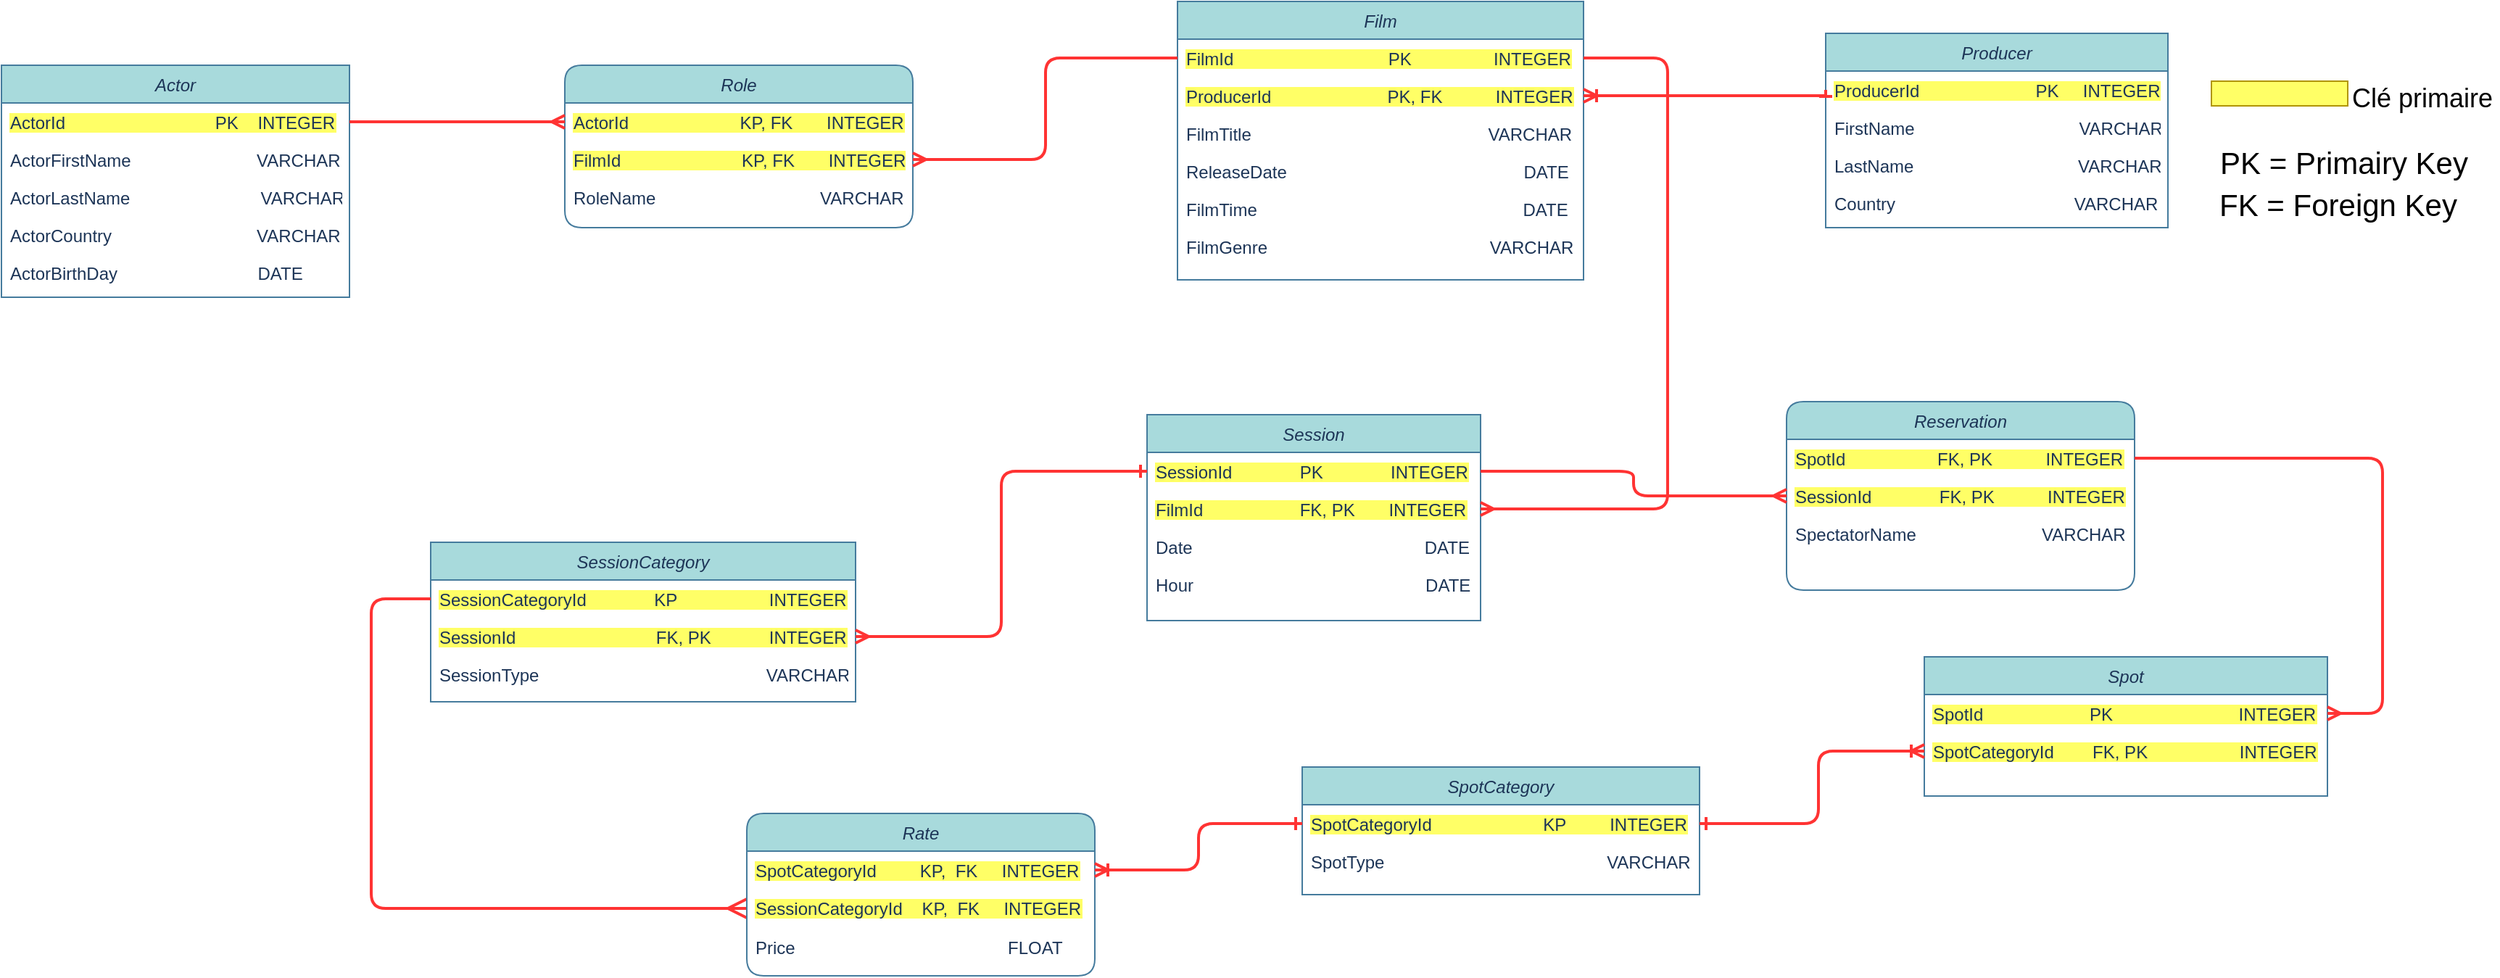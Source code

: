 <mxfile>
    <diagram id="C5RBs43oDa-KdzZeNtuy" name="Page-1">
        <mxGraphModel dx="2806" dy="636" grid="0" gridSize="10" guides="1" tooltips="1" connect="1" arrows="1" fold="1" page="0" pageScale="1" pageWidth="827" pageHeight="1169" background="#ffffff" math="0" shadow="0">
            <root>
                <mxCell id="WIyWlLk6GJQsqaUBKTNV-0"/>
                <mxCell id="WIyWlLk6GJQsqaUBKTNV-1" parent="WIyWlLk6GJQsqaUBKTNV-0"/>
                <mxCell id="zkfFHV4jXpPFQw0GAbJ--0" value="Actor" style="swimlane;fontStyle=2;align=center;verticalAlign=top;childLayout=stackLayout;horizontal=1;startSize=26;horizontalStack=0;resizeParent=1;resizeLast=0;collapsible=1;marginBottom=0;rounded=0;shadow=0;strokeWidth=1;fillColor=#A8DADC;strokeColor=#457B9D;fontColor=#1D3557;" parent="WIyWlLk6GJQsqaUBKTNV-1" vertex="1">
                    <mxGeometry x="-812" y="86" width="240" height="160" as="geometry">
                        <mxRectangle x="230" y="140" width="160" height="26" as="alternateBounds"/>
                    </mxGeometry>
                </mxCell>
                <mxCell id="zkfFHV4jXpPFQw0GAbJ--1" value="ActorId                               PK    INTEGER" style="text;align=left;verticalAlign=top;spacingLeft=4;spacingRight=4;overflow=hidden;rotatable=0;points=[[0,0.5],[1,0.5]];portConstraint=eastwest;fontColor=#1D3557;labelBackgroundColor=#FFFF66;" parent="zkfFHV4jXpPFQw0GAbJ--0" vertex="1">
                    <mxGeometry y="26" width="240" height="26" as="geometry"/>
                </mxCell>
                <mxCell id="zkfFHV4jXpPFQw0GAbJ--2" value="ActorFirstName                          VARCHAR        " style="text;align=left;verticalAlign=top;spacingLeft=4;spacingRight=4;overflow=hidden;rotatable=0;points=[[0,0.5],[1,0.5]];portConstraint=eastwest;rounded=0;shadow=0;html=0;fontColor=#1D3557;" parent="zkfFHV4jXpPFQw0GAbJ--0" vertex="1">
                    <mxGeometry y="52" width="240" height="26" as="geometry"/>
                </mxCell>
                <mxCell id="zkfFHV4jXpPFQw0GAbJ--3" value="ActorLastName                           VARCHAR&#10;    " style="text;align=left;verticalAlign=top;spacingLeft=4;spacingRight=4;overflow=hidden;rotatable=0;points=[[0,0.5],[1,0.5]];portConstraint=eastwest;rounded=0;shadow=0;html=0;fontColor=#1D3557;" parent="zkfFHV4jXpPFQw0GAbJ--0" vertex="1">
                    <mxGeometry y="78" width="240" height="26" as="geometry"/>
                </mxCell>
                <mxCell id="34" value="ActorCountry                              VARCHAR&#10;    " style="text;align=left;verticalAlign=top;spacingLeft=4;spacingRight=4;overflow=hidden;rotatable=0;points=[[0,0.5],[1,0.5]];portConstraint=eastwest;rounded=0;shadow=0;html=0;fontColor=#1D3557;" parent="zkfFHV4jXpPFQw0GAbJ--0" vertex="1">
                    <mxGeometry y="104" width="240" height="26" as="geometry"/>
                </mxCell>
                <mxCell id="33" value="ActorBirthDay                             DATE&#10;    " style="text;align=left;verticalAlign=top;spacingLeft=4;spacingRight=4;overflow=hidden;rotatable=0;points=[[0,0.5],[1,0.5]];portConstraint=eastwest;rounded=0;shadow=0;html=0;fontColor=#1D3557;" parent="zkfFHV4jXpPFQw0GAbJ--0" vertex="1">
                    <mxGeometry y="130" width="240" height="26" as="geometry"/>
                </mxCell>
                <mxCell id="m7i6g0grJaD8s1bZtLf1-5" value="Film" style="swimlane;fontStyle=2;align=center;verticalAlign=top;childLayout=stackLayout;horizontal=1;startSize=26;horizontalStack=0;resizeParent=1;resizeLast=0;collapsible=1;marginBottom=0;rounded=0;shadow=0;strokeWidth=1;fillColor=#A8DADC;strokeColor=#457B9D;fontColor=#1D3557;" parent="WIyWlLk6GJQsqaUBKTNV-1" vertex="1">
                    <mxGeometry x="-1" y="42" width="280" height="192" as="geometry">
                        <mxRectangle x="230" y="140" width="160" height="26" as="alternateBounds"/>
                    </mxGeometry>
                </mxCell>
                <mxCell id="m7i6g0grJaD8s1bZtLf1-6" value="FilmId                                PK                 INTEGER" style="text;align=left;verticalAlign=top;spacingLeft=4;spacingRight=4;overflow=hidden;rotatable=0;points=[[0,0.5],[1,0.5]];portConstraint=eastwest;fontColor=#1D3557;labelBackgroundColor=#FFFF66;" parent="m7i6g0grJaD8s1bZtLf1-5" vertex="1">
                    <mxGeometry y="26" width="280" height="26" as="geometry"/>
                </mxCell>
                <mxCell id="84" value="ProducerId                        PK, FK           INTEGER" style="text;align=left;verticalAlign=top;spacingLeft=4;spacingRight=4;overflow=hidden;rotatable=0;points=[[0,0.5],[1,0.5]];portConstraint=eastwest;fontColor=#1D3557;labelBackgroundColor=#FFFF66;" parent="m7i6g0grJaD8s1bZtLf1-5" vertex="1">
                    <mxGeometry y="52" width="280" height="26" as="geometry"/>
                </mxCell>
                <mxCell id="m7i6g0grJaD8s1bZtLf1-7" value="FilmTitle                                                 VARCHAR        " style="text;align=left;verticalAlign=top;spacingLeft=4;spacingRight=4;overflow=hidden;rotatable=0;points=[[0,0.5],[1,0.5]];portConstraint=eastwest;rounded=0;shadow=0;html=0;fontColor=#1D3557;" parent="m7i6g0grJaD8s1bZtLf1-5" vertex="1">
                    <mxGeometry y="78" width="280" height="26" as="geometry"/>
                </mxCell>
                <mxCell id="m7i6g0grJaD8s1bZtLf1-8" value="ReleaseDate                                                 DATE&#10;    " style="text;align=left;verticalAlign=top;spacingLeft=4;spacingRight=4;overflow=hidden;rotatable=0;points=[[0,0.5],[1,0.5]];portConstraint=eastwest;rounded=0;shadow=0;html=0;fontColor=#1D3557;" parent="m7i6g0grJaD8s1bZtLf1-5" vertex="1">
                    <mxGeometry y="104" width="280" height="26" as="geometry"/>
                </mxCell>
                <mxCell id="27" value="FilmTime                                                       DATE&#10;    " style="text;align=left;verticalAlign=top;spacingLeft=4;spacingRight=4;overflow=hidden;rotatable=0;points=[[0,0.5],[1,0.5]];portConstraint=eastwest;rounded=0;shadow=0;html=0;fontColor=#1D3557;" parent="m7i6g0grJaD8s1bZtLf1-5" vertex="1">
                    <mxGeometry y="130" width="280" height="26" as="geometry"/>
                </mxCell>
                <mxCell id="102" value="FilmGenre                                              VARCHAR&#10;    " style="text;align=left;verticalAlign=top;spacingLeft=4;spacingRight=4;overflow=hidden;rotatable=0;points=[[0,0.5],[1,0.5]];portConstraint=eastwest;rounded=0;shadow=0;html=0;fontColor=#1D3557;" parent="m7i6g0grJaD8s1bZtLf1-5" vertex="1">
                    <mxGeometry y="156" width="280" height="31" as="geometry"/>
                </mxCell>
                <mxCell id="m7i6g0grJaD8s1bZtLf1-12" value="Producer" style="swimlane;fontStyle=2;align=center;verticalAlign=top;childLayout=stackLayout;horizontal=1;startSize=26;horizontalStack=0;resizeParent=1;resizeLast=0;collapsible=1;marginBottom=0;rounded=0;shadow=0;strokeWidth=1;fillColor=#A8DADC;strokeColor=#457B9D;fontColor=#1D3557;" parent="WIyWlLk6GJQsqaUBKTNV-1" vertex="1">
                    <mxGeometry x="446" y="64" width="236" height="134" as="geometry">
                        <mxRectangle x="230" y="140" width="160" height="26" as="alternateBounds"/>
                    </mxGeometry>
                </mxCell>
                <mxCell id="m7i6g0grJaD8s1bZtLf1-13" value="ProducerId                        PK     INTEGER" style="text;align=left;verticalAlign=top;spacingLeft=4;spacingRight=4;overflow=hidden;rotatable=0;points=[[0,0.5],[1,0.5]];portConstraint=eastwest;fontColor=#1D3557;labelBackgroundColor=#FFFF66;" parent="m7i6g0grJaD8s1bZtLf1-12" vertex="1">
                    <mxGeometry y="26" width="236" height="26" as="geometry"/>
                </mxCell>
                <mxCell id="m7i6g0grJaD8s1bZtLf1-14" value="FirstName                                  VARCHAR" style="text;align=left;verticalAlign=top;spacingLeft=4;spacingRight=4;overflow=hidden;rotatable=0;points=[[0,0.5],[1,0.5]];portConstraint=eastwest;rounded=0;shadow=0;html=0;fontColor=#1D3557;" parent="m7i6g0grJaD8s1bZtLf1-12" vertex="1">
                    <mxGeometry y="52" width="236" height="26" as="geometry"/>
                </mxCell>
                <mxCell id="m7i6g0grJaD8s1bZtLf1-15" value="LastName                                  VARCHAR&#10;    " style="text;align=left;verticalAlign=top;spacingLeft=4;spacingRight=4;overflow=hidden;rotatable=0;points=[[0,0.5],[1,0.5]];portConstraint=eastwest;rounded=0;shadow=0;html=0;fontColor=#1D3557;" parent="m7i6g0grJaD8s1bZtLf1-12" vertex="1">
                    <mxGeometry y="78" width="236" height="26" as="geometry"/>
                </mxCell>
                <mxCell id="31" value="Country                                     VARCHAR&#10;    " style="text;align=left;verticalAlign=top;spacingLeft=4;spacingRight=4;overflow=hidden;rotatable=0;points=[[0,0.5],[1,0.5]];portConstraint=eastwest;rounded=0;shadow=0;html=0;fontColor=#1D3557;" parent="m7i6g0grJaD8s1bZtLf1-12" vertex="1">
                    <mxGeometry y="104" width="236" height="26" as="geometry"/>
                </mxCell>
                <mxCell id="m7i6g0grJaD8s1bZtLf1-20" value="" style="endArrow=ERoneToMany;endFill=0;shadow=0;strokeWidth=2;rounded=0;edgeStyle=elbowEdgeStyle;elbow=vertical;exitX=0;exitY=0.5;exitDx=0;exitDy=0;fontColor=#1D3557;labelBackgroundColor=#F1FAEE;entryX=1;entryY=0.5;entryDx=0;entryDy=0;strokeColor=#FF3333;startArrow=ERone;startFill=0;" parent="WIyWlLk6GJQsqaUBKTNV-1" source="m7i6g0grJaD8s1bZtLf1-13" target="84" edge="1">
                    <mxGeometry width="160" relative="1" as="geometry">
                        <mxPoint x="390" y="110" as="sourcePoint"/>
                        <mxPoint x="298" y="103" as="targetPoint"/>
                        <Array as="points">
                            <mxPoint x="364" y="107"/>
                            <mxPoint x="280" y="114.5"/>
                        </Array>
                    </mxGeometry>
                </mxCell>
                <mxCell id="m7i6g0grJaD8s1bZtLf1-30" value="" style="edgeStyle=orthogonalEdgeStyle;rounded=0;orthogonalLoop=1;jettySize=auto;html=1;exitX=0.5;exitY=0;exitDx=0;exitDy=0;entryX=0.5;entryY=0;entryDx=0;entryDy=0;strokeColor=#457B9D;fontColor=#1D3557;labelBackgroundColor=#F1FAEE;" parent="WIyWlLk6GJQsqaUBKTNV-1" source="m7i6g0grJaD8s1bZtLf1-23" target="m7i6g0grJaD8s1bZtLf1-23" edge="1">
                    <mxGeometry relative="1" as="geometry"/>
                </mxCell>
                <mxCell id="m7i6g0grJaD8s1bZtLf1-23" value="Session" style="swimlane;fontStyle=2;align=center;verticalAlign=top;childLayout=stackLayout;horizontal=1;startSize=26;horizontalStack=0;resizeParent=1;resizeLast=0;collapsible=1;marginBottom=0;rounded=0;shadow=0;strokeWidth=1;fillColor=#A8DADC;strokeColor=#457B9D;fontColor=#1D3557;" parent="WIyWlLk6GJQsqaUBKTNV-1" vertex="1">
                    <mxGeometry x="-22" y="327" width="230" height="142" as="geometry">
                        <mxRectangle x="230" y="140" width="160" height="26" as="alternateBounds"/>
                    </mxGeometry>
                </mxCell>
                <mxCell id="m7i6g0grJaD8s1bZtLf1-24" value="SessionId              PK              INTEGER" style="text;align=left;verticalAlign=top;spacingLeft=4;spacingRight=4;overflow=hidden;rotatable=0;points=[[0,0.5],[1,0.5]];portConstraint=eastwest;fontColor=#1D3557;labelBackgroundColor=#FFFF66;" parent="m7i6g0grJaD8s1bZtLf1-23" vertex="1">
                    <mxGeometry y="26" width="230" height="26" as="geometry"/>
                </mxCell>
                <mxCell id="89" value="FilmId                    FK, PK       INTEGER" style="text;align=left;verticalAlign=top;spacingLeft=4;spacingRight=4;overflow=hidden;rotatable=0;points=[[0,0.5],[1,0.5]];portConstraint=eastwest;fontColor=#1D3557;labelBackgroundColor=#FFFF66;" parent="m7i6g0grJaD8s1bZtLf1-23" vertex="1">
                    <mxGeometry y="52" width="230" height="26" as="geometry"/>
                </mxCell>
                <mxCell id="m7i6g0grJaD8s1bZtLf1-25" value="Date                                                DATE        " style="text;align=left;verticalAlign=top;spacingLeft=4;spacingRight=4;overflow=hidden;rotatable=0;points=[[0,0.5],[1,0.5]];portConstraint=eastwest;rounded=0;shadow=0;html=0;fontColor=#1D3557;" parent="m7i6g0grJaD8s1bZtLf1-23" vertex="1">
                    <mxGeometry y="78" width="230" height="26" as="geometry"/>
                </mxCell>
                <mxCell id="m7i6g0grJaD8s1bZtLf1-26" value="Hour                                                DATE" style="text;align=left;verticalAlign=top;spacingLeft=4;spacingRight=4;overflow=hidden;rotatable=0;points=[[0,0.5],[1,0.5]];portConstraint=eastwest;rounded=0;shadow=0;html=0;fontColor=#1D3557;" parent="m7i6g0grJaD8s1bZtLf1-23" vertex="1">
                    <mxGeometry y="104" width="230" height="26" as="geometry"/>
                </mxCell>
                <mxCell id="0" value="" style="edgeStyle=orthogonalEdgeStyle;rounded=0;orthogonalLoop=1;jettySize=auto;html=1;exitX=0.5;exitY=0;exitDx=0;exitDy=0;entryX=0.5;entryY=0;entryDx=0;entryDy=0;strokeColor=#457B9D;fontColor=#1D3557;labelBackgroundColor=#F1FAEE;" parent="WIyWlLk6GJQsqaUBKTNV-1" edge="1">
                    <mxGeometry relative="1" as="geometry">
                        <mxPoint x="601" y="332" as="sourcePoint"/>
                        <mxPoint x="601" y="332" as="targetPoint"/>
                    </mxGeometry>
                </mxCell>
                <mxCell id="6" value="" style="edgeStyle=orthogonalEdgeStyle;rounded=0;orthogonalLoop=1;jettySize=auto;html=1;exitX=0.5;exitY=0;exitDx=0;exitDy=0;entryX=0.5;entryY=0;entryDx=0;entryDy=0;strokeColor=#457B9D;fontColor=#1D3557;labelBackgroundColor=#F1FAEE;" parent="WIyWlLk6GJQsqaUBKTNV-1" source="7" target="7" edge="1">
                    <mxGeometry relative="1" as="geometry"/>
                </mxCell>
                <mxCell id="7" value="Spot" style="swimlane;fontStyle=2;align=center;verticalAlign=top;childLayout=stackLayout;horizontal=1;startSize=26;horizontalStack=0;resizeParent=1;resizeLast=0;collapsible=1;marginBottom=0;rounded=0;shadow=0;strokeWidth=1;fillColor=#A8DADC;strokeColor=#457B9D;fontColor=#1D3557;" parent="WIyWlLk6GJQsqaUBKTNV-1" vertex="1">
                    <mxGeometry x="514" y="494" width="278" height="96" as="geometry">
                        <mxRectangle x="230" y="140" width="160" height="26" as="alternateBounds"/>
                    </mxGeometry>
                </mxCell>
                <mxCell id="8" value="SpotId                      PK                          INTEGER" style="text;align=left;verticalAlign=top;spacingLeft=4;spacingRight=4;overflow=hidden;rotatable=0;points=[[0,0.5],[1,0.5]];portConstraint=eastwest;fontColor=#1D3557;labelBackgroundColor=#FFFF66;" parent="7" vertex="1">
                    <mxGeometry y="26" width="278" height="26" as="geometry"/>
                </mxCell>
                <mxCell id="107" value="SpotCategoryId        FK, PK                   INTEGER" style="text;align=left;verticalAlign=top;spacingLeft=4;spacingRight=4;overflow=hidden;rotatable=0;points=[[0,0.5],[1,0.5]];portConstraint=eastwest;fontColor=#1D3557;labelBackgroundColor=#FFFF66;" parent="7" vertex="1">
                    <mxGeometry y="52" width="278" height="26" as="geometry"/>
                </mxCell>
                <mxCell id="12" value="" style="edgeStyle=orthogonalEdgeStyle;rounded=0;orthogonalLoop=1;jettySize=auto;html=1;exitX=0.5;exitY=0;exitDx=0;exitDy=0;entryX=0.5;entryY=0;entryDx=0;entryDy=0;strokeColor=#457B9D;fontColor=#1D3557;labelBackgroundColor=#F1FAEE;" parent="WIyWlLk6GJQsqaUBKTNV-1" source="13" target="13" edge="1">
                    <mxGeometry relative="1" as="geometry"/>
                </mxCell>
                <mxCell id="13" value="SpotCategory" style="swimlane;fontStyle=2;align=center;verticalAlign=top;childLayout=stackLayout;horizontal=1;startSize=26;horizontalStack=0;resizeParent=1;resizeLast=0;collapsible=1;marginBottom=0;rounded=0;shadow=0;strokeWidth=1;fillColor=#A8DADC;strokeColor=#457B9D;fontColor=#1D3557;" parent="WIyWlLk6GJQsqaUBKTNV-1" vertex="1">
                    <mxGeometry x="85" y="570" width="274" height="88" as="geometry">
                        <mxRectangle x="230" y="140" width="160" height="26" as="alternateBounds"/>
                    </mxGeometry>
                </mxCell>
                <mxCell id="14" value="SpotCategoryId                       KP         INTEGER" style="text;align=left;verticalAlign=top;spacingLeft=4;spacingRight=4;overflow=hidden;rotatable=0;points=[[0,0.5],[1,0.5]];portConstraint=eastwest;fontColor=#1D3557;labelBackgroundColor=#FFFF66;" parent="13" vertex="1">
                    <mxGeometry y="26" width="274" height="26" as="geometry"/>
                </mxCell>
                <mxCell id="15" value="SpotType                                              VARCHAR" style="text;align=left;verticalAlign=top;spacingLeft=4;spacingRight=4;overflow=hidden;rotatable=0;points=[[0,0.5],[1,0.5]];portConstraint=eastwest;rounded=0;shadow=0;html=0;fontColor=#1D3557;" parent="13" vertex="1">
                    <mxGeometry y="52" width="274" height="26" as="geometry"/>
                </mxCell>
                <mxCell id="17" value="" style="edgeStyle=orthogonalEdgeStyle;rounded=0;orthogonalLoop=1;jettySize=auto;html=1;exitX=0.5;exitY=0;exitDx=0;exitDy=0;entryX=0.5;entryY=0;entryDx=0;entryDy=0;strokeColor=#457B9D;fontColor=#1D3557;labelBackgroundColor=#F1FAEE;" parent="WIyWlLk6GJQsqaUBKTNV-1" edge="1">
                    <mxGeometry relative="1" as="geometry">
                        <mxPoint x="106" y="342" as="sourcePoint"/>
                        <mxPoint x="106" y="342" as="targetPoint"/>
                    </mxGeometry>
                </mxCell>
                <mxCell id="18" value="" style="edgeStyle=orthogonalEdgeStyle;rounded=0;orthogonalLoop=1;jettySize=auto;html=1;exitX=0.5;exitY=0;exitDx=0;exitDy=0;entryX=0.5;entryY=0;entryDx=0;entryDy=0;strokeColor=#457B9D;fontColor=#1D3557;labelBackgroundColor=#F1FAEE;" parent="WIyWlLk6GJQsqaUBKTNV-1" source="19" target="19" edge="1">
                    <mxGeometry relative="1" as="geometry"/>
                </mxCell>
                <mxCell id="19" value="SessionCategory" style="swimlane;fontStyle=2;align=center;verticalAlign=top;childLayout=stackLayout;horizontal=1;startSize=26;horizontalStack=0;resizeParent=1;resizeLast=0;collapsible=1;marginBottom=0;rounded=0;shadow=0;strokeWidth=1;fillColor=#A8DADC;strokeColor=#457B9D;fontColor=#1D3557;" parent="WIyWlLk6GJQsqaUBKTNV-1" vertex="1">
                    <mxGeometry x="-516" y="415" width="293" height="110" as="geometry">
                        <mxRectangle x="230" y="140" width="160" height="26" as="alternateBounds"/>
                    </mxGeometry>
                </mxCell>
                <mxCell id="20" value="SessionCategoryId              KP                   INTEGER" style="text;align=left;verticalAlign=top;spacingLeft=4;spacingRight=4;overflow=hidden;rotatable=0;points=[[0,0.5],[1,0.5]];portConstraint=eastwest;fontColor=#1D3557;labelBackgroundColor=#FFFF66;" parent="19" vertex="1">
                    <mxGeometry y="26" width="293" height="26" as="geometry"/>
                </mxCell>
                <mxCell id="93" value="SessionId                             FK, PK            INTEGER" style="text;align=left;verticalAlign=top;spacingLeft=4;spacingRight=4;overflow=hidden;rotatable=0;points=[[0,0.5],[1,0.5]];portConstraint=eastwest;fontColor=#1D3557;labelBackgroundColor=#FFFF66;" parent="19" vertex="1">
                    <mxGeometry y="52" width="293" height="26" as="geometry"/>
                </mxCell>
                <mxCell id="22" value="SessionType                                               VARCHAR" style="text;align=left;verticalAlign=top;spacingLeft=4;spacingRight=4;overflow=hidden;rotatable=0;points=[[0,0.5],[1,0.5]];portConstraint=eastwest;rounded=0;shadow=0;html=0;fontColor=#1D3557;" parent="19" vertex="1">
                    <mxGeometry y="78" width="293" height="26" as="geometry"/>
                </mxCell>
                <mxCell id="23" value="" style="edgeStyle=orthogonalEdgeStyle;rounded=0;orthogonalLoop=1;jettySize=auto;html=1;exitX=0.5;exitY=0;exitDx=0;exitDy=0;entryX=0.5;entryY=0;entryDx=0;entryDy=0;strokeColor=#457B9D;fontColor=#1D3557;labelBackgroundColor=#F1FAEE;" parent="WIyWlLk6GJQsqaUBKTNV-1" edge="1">
                    <mxGeometry relative="1" as="geometry">
                        <mxPoint x="116" y="352" as="sourcePoint"/>
                        <mxPoint x="116" y="352" as="targetPoint"/>
                    </mxGeometry>
                </mxCell>
                <mxCell id="36" value="" style="whiteSpace=wrap;html=1;labelBackgroundColor=#FFFF66;fontColor=#000000;strokeColor=#B09500;fillColor=#FFFF66;" parent="WIyWlLk6GJQsqaUBKTNV-1" vertex="1">
                    <mxGeometry x="712" y="97" width="94" height="17" as="geometry"/>
                </mxCell>
                <mxCell id="37" value="&lt;font style=&quot;font-size: 18px&quot;&gt;Clé primaire&lt;/font&gt;" style="text;html=1;align=center;verticalAlign=middle;resizable=0;points=[];autosize=1;strokeColor=none;fontColor=#000000;" parent="WIyWlLk6GJQsqaUBKTNV-1" vertex="1">
                    <mxGeometry x="803" y="99.5" width="107" height="19" as="geometry"/>
                </mxCell>
                <mxCell id="61" value="" style="endArrow=ERmany;endSize=10;endFill=0;shadow=0;strokeWidth=2;rounded=1;edgeStyle=elbowEdgeStyle;elbow=vertical;fontColor=#1D3557;labelBackgroundColor=#F1FAEE;startArrow=none;startFill=0;exitX=0;exitY=0.5;exitDx=0;exitDy=0;entryX=0;entryY=0.5;entryDx=0;entryDy=0;fillColor=#e51400;strokeColor=#FF3333;" parent="WIyWlLk6GJQsqaUBKTNV-1" source="20" target="83" edge="1">
                    <mxGeometry width="160" relative="1" as="geometry">
                        <mxPoint x="-358" y="530" as="sourcePoint"/>
                        <mxPoint x="-353" y="649" as="targetPoint"/>
                        <Array as="points">
                            <mxPoint x="-557" y="646"/>
                            <mxPoint x="-222.5" y="592"/>
                            <mxPoint x="-322.5" y="633"/>
                            <mxPoint x="-352.5" y="616.5"/>
                        </Array>
                    </mxGeometry>
                </mxCell>
                <mxCell id="66" value="Role" style="swimlane;fontStyle=2;align=center;verticalAlign=top;childLayout=stackLayout;horizontal=1;startSize=26;horizontalStack=0;resizeParent=1;resizeLast=0;collapsible=1;marginBottom=0;rounded=1;shadow=0;strokeWidth=1;fillColor=#A8DADC;strokeColor=#457B9D;fontColor=#1D3557;" parent="WIyWlLk6GJQsqaUBKTNV-1" vertex="1">
                    <mxGeometry x="-423.5" y="86" width="240" height="112" as="geometry">
                        <mxRectangle x="230" y="140" width="160" height="26" as="alternateBounds"/>
                    </mxGeometry>
                </mxCell>
                <mxCell id="67" value="ActorId                       KP, FK       INTEGER" style="text;align=left;verticalAlign=top;spacingLeft=4;spacingRight=4;overflow=hidden;rotatable=0;points=[[0,0.5],[1,0.5]];portConstraint=eastwest;fontColor=#1D3557;labelBackgroundColor=#FFFF66;" parent="66" vertex="1">
                    <mxGeometry y="26" width="240" height="26" as="geometry"/>
                </mxCell>
                <mxCell id="73" value="FilmId                         KP, FK       INTEGER" style="text;align=left;verticalAlign=top;spacingLeft=4;spacingRight=4;overflow=hidden;rotatable=0;points=[[0,0.5],[1,0.5]];portConstraint=eastwest;fontColor=#1D3557;labelBackgroundColor=#FFFF66;" parent="66" vertex="1">
                    <mxGeometry y="52" width="240" height="26" as="geometry"/>
                </mxCell>
                <mxCell id="68" value="RoleName                                  VARCHAR        " style="text;align=left;verticalAlign=top;spacingLeft=4;spacingRight=4;overflow=hidden;rotatable=0;points=[[0,0.5],[1,0.5]];portConstraint=eastwest;rounded=0;shadow=0;html=0;fontColor=#1D3557;" parent="66" vertex="1">
                    <mxGeometry y="78" width="240" height="26" as="geometry"/>
                </mxCell>
                <mxCell id="74" value="Rate" style="swimlane;fontStyle=2;align=center;verticalAlign=top;childLayout=stackLayout;horizontal=1;startSize=26;horizontalStack=0;resizeParent=1;resizeLast=0;collapsible=1;marginBottom=0;rounded=1;shadow=0;strokeWidth=1;fillColor=#A8DADC;strokeColor=#457B9D;fontColor=#1D3557;" parent="WIyWlLk6GJQsqaUBKTNV-1" vertex="1">
                    <mxGeometry x="-298" y="602" width="240" height="112" as="geometry">
                        <mxRectangle x="230" y="140" width="160" height="26" as="alternateBounds"/>
                    </mxGeometry>
                </mxCell>
                <mxCell id="82" value="SpotCategoryId         KP,  FK     INTEGER" style="text;align=left;verticalAlign=top;spacingLeft=4;spacingRight=4;overflow=hidden;rotatable=0;points=[[0,0.5],[1,0.5]];portConstraint=eastwest;fontColor=#1D3557;labelBackgroundColor=#FFFF66;" parent="74" vertex="1">
                    <mxGeometry y="26" width="240" height="26" as="geometry"/>
                </mxCell>
                <mxCell id="83" value="SessionCategoryId    KP,  FK     INTEGER" style="text;align=left;verticalAlign=top;spacingLeft=4;spacingRight=4;overflow=hidden;rotatable=0;points=[[0,0.5],[1,0.5]];portConstraint=eastwest;fontColor=#1D3557;labelBackgroundColor=#FFFF66;" parent="74" vertex="1">
                    <mxGeometry y="52" width="240" height="27" as="geometry"/>
                </mxCell>
                <mxCell id="77" value="Price                                            FLOAT" style="text;align=left;verticalAlign=top;spacingLeft=4;spacingRight=4;overflow=hidden;rotatable=0;points=[[0,0.5],[1,0.5]];portConstraint=eastwest;rounded=0;shadow=0;html=0;fontColor=#1D3557;" parent="74" vertex="1">
                    <mxGeometry y="79" width="240" height="26" as="geometry"/>
                </mxCell>
                <mxCell id="78" value="Reservation" style="swimlane;fontStyle=2;align=center;verticalAlign=top;childLayout=stackLayout;horizontal=1;startSize=26;horizontalStack=0;resizeParent=1;resizeLast=0;collapsible=1;marginBottom=0;rounded=1;shadow=0;strokeWidth=1;fillColor=#A8DADC;strokeColor=#457B9D;fontColor=#1D3557;" parent="WIyWlLk6GJQsqaUBKTNV-1" vertex="1">
                    <mxGeometry x="419" y="318" width="240" height="130" as="geometry">
                        <mxRectangle x="230" y="140" width="160" height="26" as="alternateBounds"/>
                    </mxGeometry>
                </mxCell>
                <mxCell id="98" value="SpotId                   FK, PK           INTEGER" style="text;align=left;verticalAlign=top;spacingLeft=4;spacingRight=4;overflow=hidden;rotatable=0;points=[[0,0.5],[1,0.5]];portConstraint=eastwest;fontColor=#1D3557;labelBackgroundColor=#FFFF66;" parent="78" vertex="1">
                    <mxGeometry y="26" width="240" height="26" as="geometry"/>
                </mxCell>
                <mxCell id="99" value="SessionId              FK, PK           INTEGER" style="text;align=left;verticalAlign=top;spacingLeft=4;spacingRight=4;overflow=hidden;rotatable=0;points=[[0,0.5],[1,0.5]];portConstraint=eastwest;fontColor=#1D3557;labelBackgroundColor=#FFFF66;" parent="78" vertex="1">
                    <mxGeometry y="52" width="240" height="26" as="geometry"/>
                </mxCell>
                <mxCell id="81" value="SpectatorName                          VARCHAR" style="text;align=left;verticalAlign=top;spacingLeft=4;spacingRight=4;overflow=hidden;rotatable=0;points=[[0,0.5],[1,0.5]];portConstraint=eastwest;rounded=0;shadow=0;html=0;fontColor=#1D3557;" parent="78" vertex="1">
                    <mxGeometry y="78" width="240" height="26" as="geometry"/>
                </mxCell>
                <mxCell id="85" value="&lt;span style=&quot;color: rgb(0 , 0 , 0) ; font-size: 21px&quot;&gt;PK = Primairy Key&lt;/span&gt;" style="text;html=1;align=center;verticalAlign=middle;resizable=0;points=[];autosize=1;strokeColor=none;" parent="WIyWlLk6GJQsqaUBKTNV-1" vertex="1">
                    <mxGeometry x="712" y="143" width="181" height="20" as="geometry"/>
                </mxCell>
                <mxCell id="87" value="&lt;span style=&quot;color: rgb(0 , 0 , 0) ; font-size: 21px&quot;&gt;FK = Foreign Key&lt;/span&gt;" style="text;html=1;align=center;verticalAlign=middle;resizable=0;points=[];autosize=1;strokeColor=none;" parent="WIyWlLk6GJQsqaUBKTNV-1" vertex="1">
                    <mxGeometry x="712" y="172" width="174" height="20" as="geometry"/>
                </mxCell>
                <mxCell id="94" value="" style="edgeStyle=elbowEdgeStyle;elbow=horizontal;endArrow=ERone;html=1;strokeColor=#FF3333;strokeWidth=2;endFill=0;startArrow=ERmany;startFill=0;entryX=0;entryY=0.5;entryDx=0;entryDy=0;exitX=1;exitY=0.5;exitDx=0;exitDy=0;" parent="WIyWlLk6GJQsqaUBKTNV-1" source="93" edge="1" target="m7i6g0grJaD8s1bZtLf1-24">
                    <mxGeometry width="50" height="50" relative="1" as="geometry">
                        <mxPoint x="-167" y="509" as="sourcePoint"/>
                        <mxPoint x="-224" y="477" as="targetPoint"/>
                    </mxGeometry>
                </mxCell>
                <mxCell id="95" value="" style="edgeStyle=elbowEdgeStyle;elbow=horizontal;endArrow=ERone;html=1;strokeColor=#FF3333;strokeWidth=2;exitX=0;exitY=0.5;exitDx=0;exitDy=0;endFill=0;startArrow=ERoneToMany;startFill=0;entryX=1;entryY=0.5;entryDx=0;entryDy=0;" parent="WIyWlLk6GJQsqaUBKTNV-1" source="107" edge="1" target="14">
                    <mxGeometry width="50" height="50" relative="1" as="geometry">
                        <mxPoint x="514" y="559" as="sourcePoint"/>
                        <mxPoint x="359" y="631" as="targetPoint"/>
                        <Array as="points">
                            <mxPoint x="441" y="559"/>
                        </Array>
                    </mxGeometry>
                </mxCell>
                <mxCell id="100" value="" style="edgeStyle=elbowEdgeStyle;elbow=horizontal;endArrow=none;html=1;strokeColor=#FF3333;strokeWidth=2;entryX=1;entryY=0.5;entryDx=0;entryDy=0;endFill=0;startArrow=ERmany;startFill=0;exitX=0;exitY=0.5;exitDx=0;exitDy=0;" parent="WIyWlLk6GJQsqaUBKTNV-1" target="m7i6g0grJaD8s1bZtLf1-24" edge="1" source="99">
                    <mxGeometry width="50" height="50" relative="1" as="geometry">
                        <mxPoint x="403" y="366" as="sourcePoint"/>
                        <mxPoint x="127.001" y="499" as="targetPoint"/>
                    </mxGeometry>
                </mxCell>
                <mxCell id="101" value="" style="edgeStyle=elbowEdgeStyle;elbow=horizontal;endArrow=none;html=1;strokeColor=#FF3333;strokeWidth=2;exitX=1;exitY=0.5;exitDx=0;exitDy=0;endFill=0;startArrow=ERmany;startFill=0;entryX=1;entryY=0.5;entryDx=0;entryDy=0;" parent="WIyWlLk6GJQsqaUBKTNV-1" source="8" target="98" edge="1">
                    <mxGeometry width="50" height="50" relative="1" as="geometry">
                        <mxPoint x="671" y="383" as="sourcePoint"/>
                        <mxPoint x="1032" y="535" as="targetPoint"/>
                        <Array as="points">
                            <mxPoint x="830" y="525"/>
                        </Array>
                    </mxGeometry>
                </mxCell>
                <mxCell id="103" value="" style="edgeStyle=elbowEdgeStyle;elbow=horizontal;endArrow=none;html=1;strokeColor=#FF3333;strokeWidth=2;entryX=0;entryY=0.5;entryDx=0;entryDy=0;endFill=0;startArrow=ERmany;startFill=0;exitX=1;exitY=0.5;exitDx=0;exitDy=0;" parent="WIyWlLk6GJQsqaUBKTNV-1" source="73" target="m7i6g0grJaD8s1bZtLf1-6" edge="1">
                    <mxGeometry width="50" height="50" relative="1" as="geometry">
                        <mxPoint x="-81" y="178" as="sourcePoint"/>
                        <mxPoint x="-186" y="114" as="targetPoint"/>
                    </mxGeometry>
                </mxCell>
                <mxCell id="104" value="" style="edgeStyle=elbowEdgeStyle;elbow=horizontal;endArrow=none;html=1;strokeColor=#FF3333;strokeWidth=2;entryX=1;entryY=0.5;entryDx=0;entryDy=0;endFill=0;startArrow=ERmany;startFill=0;exitX=0;exitY=0.5;exitDx=0;exitDy=0;" parent="WIyWlLk6GJQsqaUBKTNV-1" source="67" target="zkfFHV4jXpPFQw0GAbJ--1" edge="1">
                    <mxGeometry width="50" height="50" relative="1" as="geometry">
                        <mxPoint x="-406.5" y="135.0" as="sourcePoint"/>
                        <mxPoint x="-589" y="205.0" as="targetPoint"/>
                    </mxGeometry>
                </mxCell>
                <mxCell id="106" value="" style="edgeStyle=elbowEdgeStyle;elbow=horizontal;endArrow=ERmany;html=1;strokeColor=#FF3333;strokeWidth=2;endFill=0;startArrow=none;startFill=0;exitX=1;exitY=0.5;exitDx=0;exitDy=0;entryX=1;entryY=0.5;entryDx=0;entryDy=0;" parent="WIyWlLk6GJQsqaUBKTNV-1" source="m7i6g0grJaD8s1bZtLf1-6" target="89" edge="1">
                    <mxGeometry width="50" height="50" relative="1" as="geometry">
                        <mxPoint x="413" y="376" as="sourcePoint"/>
                        <mxPoint x="354" y="262" as="targetPoint"/>
                        <Array as="points">
                            <mxPoint x="337" y="237"/>
                        </Array>
                    </mxGeometry>
                </mxCell>
                <mxCell id="110" value="" style="edgeStyle=elbowEdgeStyle;elbow=horizontal;endArrow=ERone;html=1;strokeColor=#FF3333;strokeWidth=2;exitX=1;exitY=0.5;exitDx=0;exitDy=0;endFill=0;startArrow=ERoneToMany;startFill=0;entryX=0;entryY=0.5;entryDx=0;entryDy=0;" edge="1" parent="WIyWlLk6GJQsqaUBKTNV-1" source="82" target="14">
                    <mxGeometry width="50" height="50" relative="1" as="geometry">
                        <mxPoint x="146" y="684" as="sourcePoint"/>
                        <mxPoint x="80" y="612" as="targetPoint"/>
                        <Array as="points"/>
                    </mxGeometry>
                </mxCell>
            </root>
        </mxGraphModel>
    </diagram>
</mxfile>